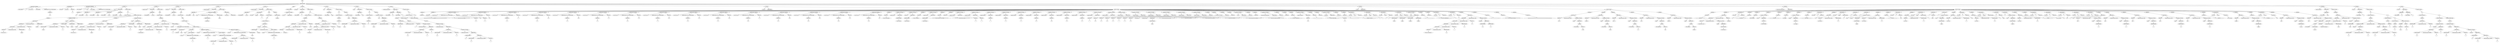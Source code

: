 digraph {
n0[label="RAIZ"];
n1[label="INSTRUCCIONES"];
n0->n1;
n2[label="DECLARACION ARREGLO"];
n1->n2;
n3[label="TIPO.ENTERO"];
n2->n3;
n4[label="1"];
n2->n4;
n5[label="vectorNumeros"];
n2->n5;
n6[label="TIPO.ENTERO"];
n2->n6;
n7[label="EXPRESIONES DE LAS DIMENSIONES"];
n2->n7;
n8[label="PRIMITIVO"];
n7->n8;
n9[label="15"];
n8->n9;
n10[label="DECLARACION"];
n1->n10;
n11[label="TIPO.VAR"];
n10->n11;
n12[label="indiceFrase"];
n10->n12;
n13[label="PRIMITIVO"];
n10->n13;
n14[label="0"];
n13->n14;
n15[label="DECLARACION ARREGLO"];
n1->n15;
n16[label="TIPO.CADENA"];
n15->n16;
n17[label="1"];
n15->n17;
n18[label="frase"];
n15->n18;
n19[label="TIPO.CADENA"];
n15->n19;
n20[label="EXPRESIONES DE LAS DIMENSIONES"];
n15->n20;
n21[label="PRIMITIVO"];
n20->n21;
n22[label="25"];
n21->n22;
n23[label="FUNCION"];
n1->n23;
n24[label="hanoi"];
n23->n24;
n25[label="PARAMETROS"];
n23->n25;
n26[label="PARAMETRO"];
n25->n26;
n27[label="TIPO.ENTERO"];
n26->n27;
n28[label="discos"];
n26->n28;
n29[label="PARAMETRO"];
n25->n29;
n30[label="TIPO.ENTERO"];
n29->n30;
n31[label="origen"];
n29->n31;
n32[label="PARAMETRO"];
n25->n32;
n33[label="TIPO.ENTERO"];
n32->n33;
n34[label="auxiliar"];
n32->n34;
n35[label="PARAMETRO"];
n25->n35;
n36[label="TIPO.ENTERO"];
n35->n36;
n37[label="destino"];
n35->n37;
n38[label="INSTRUCCIONES"];
n23->n38;
n39[label="IF"];
n38->n39;
n40[label="INSTRUCCIONES IF"];
n39->n40;
n41[label="IMPRIMIR"];
n40->n41;
n42[label="ARITMETICA"];
n41->n42;
n43[label="ARITMETICA"];
n42->n43;
n44[label="ARITMETICA"];
n43->n44;
n45[label="PRIMITIVO"];
n44->n45;
n46[label="Mover disco de "];
n45->n46;
n47[label="OperadorAritmetico.MAS"];
n44->n47;
n48[label="IDENTIFICADOR"];
n44->n48;
n49[label="origen"];
n48->n49;
n50[label="OperadorAritmetico.MAS"];
n43->n50;
n51[label="PRIMITIVO"];
n43->n51;
n52[label=" a "];
n51->n52;
n53[label="OperadorAritmetico.MAS"];
n42->n53;
n54[label="IDENTIFICADOR"];
n42->n54;
n55[label="destino"];
n54->n55;
n56[label="INSTRUCCIONES ELSE"];
n39->n56;
n57[label="LLAMADA A FUNCION"];
n56->n57;
n58[label="hanoi"];
n57->n58;
n59[label="PARAMETROS"];
n57->n59;
n60[label="ARITMETICA"];
n59->n60;
n61[label="IDENTIFICADOR"];
n60->n61;
n62[label="discos"];
n61->n62;
n63[label="OperadorAritmetico.MENOS"];
n60->n63;
n64[label="PRIMITIVO"];
n60->n64;
n65[label="1"];
n64->n65;
n66[label="IDENTIFICADOR"];
n59->n66;
n67[label="origen"];
n66->n67;
n68[label="IDENTIFICADOR"];
n59->n68;
n69[label="destino"];
n68->n69;
n70[label="IDENTIFICADOR"];
n59->n70;
n71[label="auxiliar"];
n70->n71;
n72[label="IMPRIMIR"];
n56->n72;
n73[label="ARITMETICA"];
n72->n73;
n74[label="ARITMETICA"];
n73->n74;
n75[label="ARITMETICA"];
n74->n75;
n76[label="PRIMITIVO"];
n75->n76;
n77[label="Mover disco de "];
n76->n77;
n78[label="OperadorAritmetico.MAS"];
n75->n78;
n79[label="IDENTIFICADOR"];
n75->n79;
n80[label="origen"];
n79->n80;
n81[label="OperadorAritmetico.MAS"];
n74->n81;
n82[label="PRIMITIVO"];
n74->n82;
n83[label=" a "];
n82->n83;
n84[label="OperadorAritmetico.MAS"];
n73->n84;
n85[label="IDENTIFICADOR"];
n73->n85;
n86[label="destino"];
n85->n86;
n87[label="LLAMADA A FUNCION"];
n56->n87;
n88[label="hanoi"];
n87->n88;
n89[label="PARAMETROS"];
n87->n89;
n90[label="ARITMETICA"];
n89->n90;
n91[label="IDENTIFICADOR"];
n90->n91;
n92[label="discos"];
n91->n92;
n93[label="OperadorAritmetico.MENOS"];
n90->n93;
n94[label="PRIMITIVO"];
n90->n94;
n95[label="1"];
n94->n95;
n96[label="IDENTIFICADOR"];
n89->n96;
n97[label="auxiliar"];
n96->n97;
n98[label="IDENTIFICADOR"];
n89->n98;
n99[label="origen"];
n98->n99;
n100[label="IDENTIFICADOR"];
n89->n100;
n101[label="destino"];
n100->n101;
n102[label="FUNCION"];
n1->n102;
n103[label="imprimirvector"];
n102->n103;
n104[label="PARAMETROS"];
n102->n104;
n105[label="PARAMETRO"];
n104->n105;
n106[label="TIPO.ARREGLO"];
n105->n106;
n107[label="miVector"];
n105->n107;
n108[label="INSTRUCCIONES"];
n102->n108;
n109[label="FOR"];
n108->n109;
n110[label="INSTRUCCIONES"];
n109->n110;
n111[label="IMPRIMIR"];
n110->n111;
n112[label="ARITMETICA"];
n111->n112;
n113[label="ARITMETICA"];
n112->n113;
n114[label="ARITMETICA"];
n113->n114;
n115[label="PRIMITIVO"];
n114->n115;
n116[label="vectorNumeros["];
n115->n116;
n117[label="OperadorAritmetico.MAS"];
n114->n117;
n118[label="IDENTIFICADOR"];
n114->n118;
n119[label="i"];
n118->n119;
n120[label="OperadorAritmetico.MAS"];
n113->n120;
n121[label="PRIMITIVO"];
n113->n121;
n122[label="] = "];
n121->n122;
n123[label="OperadorAritmetico.MAS"];
n112->n123;
n124[label="ACCESO ARREGLO"];
n112->n124;
n125[label="miVector"];
n124->n125;
n126[label="EXPRESIONES DE LAS DIMENSIONES"];
n124->n126;
n127[label="IDENTIFICADOR"];
n126->n127;
n128[label="i"];
n127->n128;
n129[label="FUNCION"];
n1->n129;
n130[label="bubblesort"];
n129->n130;
n131[label="PARAMETROS"];
n129->n131;
n132[label="PARAMETRO"];
n131->n132;
n133[label="TIPO.ARREGLO"];
n132->n133;
n134[label="miVector"];
n132->n134;
n135[label="INSTRUCCIONES"];
n129->n135;
n136[label="FOR"];
n135->n136;
n137[label="INSTRUCCIONES"];
n136->n137;
n138[label="FOR"];
n137->n138;
n139[label="INSTRUCCIONES"];
n138->n139;
n140[label="IF"];
n139->n140;
n141[label="INSTRUCCIONES IF"];
n140->n141;
n142[label="DECLARACION"];
n141->n142;
n143[label="TIPO.VAR"];
n142->n143;
n144[label="temp"];
n142->n144;
n145[label="ASIGNACION"];
n141->n145;
n146[label="temp"];
n145->n146;
n147[label="ACCESO ARREGLO"];
n145->n147;
n148[label="miVector"];
n147->n148;
n149[label="EXPRESIONES DE LAS DIMENSIONES"];
n147->n149;
n150[label="IDENTIFICADOR"];
n149->n150;
n151[label="j"];
n150->n151;
n152[label="MODIFICACION ARREGLO"];
n141->n152;
n153[label="miVector"];
n152->n153;
n154[label="EXPRESIONES DE LAS DIMENSIONES"];
n152->n154;
n155[label="IDENTIFICADOR"];
n154->n155;
n156[label="j"];
n155->n156;
n157[label="ACCESO ARREGLO"];
n152->n157;
n158[label="miVector"];
n157->n158;
n159[label="EXPRESIONES DE LAS DIMENSIONES"];
n157->n159;
n160[label="ARITMETICA"];
n159->n160;
n161[label="IDENTIFICADOR"];
n160->n161;
n162[label="j"];
n161->n162;
n163[label="OperadorAritmetico.MAS"];
n160->n163;
n164[label="PRIMITIVO"];
n160->n164;
n165[label="1"];
n164->n165;
n166[label="MODIFICACION ARREGLO"];
n141->n166;
n167[label="miVector"];
n166->n167;
n168[label="EXPRESIONES DE LAS DIMENSIONES"];
n166->n168;
n169[label="ARITMETICA"];
n168->n169;
n170[label="IDENTIFICADOR"];
n169->n170;
n171[label="j"];
n170->n171;
n172[label="OperadorAritmetico.MAS"];
n169->n172;
n173[label="PRIMITIVO"];
n169->n173;
n174[label="1"];
n173->n174;
n175[label="IDENTIFICADOR"];
n166->n175;
n176[label="temp"];
n175->n176;
n177[label="FUNCION"];
n1->n177;
n178[label="agregarvalorlista"];
n177->n178;
n179[label="PARAMETROS"];
n177->n179;
n180[label="PARAMETRO"];
n179->n180;
n181[label="TIPO.CADENA"];
n180->n181;
n182[label="letra"];
n180->n182;
n183[label="INSTRUCCIONES"];
n177->n183;
n184[label="MODIFICACION ARREGLO"];
n183->n184;
n185[label="frase"];
n184->n185;
n186[label="EXPRESIONES DE LAS DIMENSIONES"];
n184->n186;
n187[label="IDENTIFICADOR"];
n186->n187;
n188[label="indiceFrase"];
n187->n188;
n189[label="IDENTIFICADOR"];
n184->n189;
n190[label="letra"];
n189->n190;
n191[label="ASIGNACION"];
n183->n191;
n192[label="indiceFrase"];
n191->n192;
n193[label="INCREMENTO"];
n191->n193;
n194[label="FUNCION"];
n1->n194;
n195[label="mensajevolteado"];
n194->n195;
n196[label="PARAMETROS"];
n194->n196;
n197[label="PARAMETRO"];
n196->n197;
n198[label="TIPO.ARREGLO"];
n197->n198;
n199[label="miLista"];
n197->n199;
n200[label="INSTRUCCIONES"];
n194->n200;
n201[label="DECLARACION"];
n200->n201;
n202[label="TIPO.VAR"];
n201->n202;
n203[label="mensaje"];
n201->n203;
n204[label="PRIMITIVO"];
n201->n204;
n205[label=""];
n204->n205;
n206[label="FOR"];
n200->n206;
n207[label="INSTRUCCIONES"];
n206->n207;
n208[label="IF"];
n207->n208;
n209[label="INSTRUCCIONES IF"];
n208->n209;
n210[label="ASIGNACION"];
n209->n210;
n211[label="mensaje"];
n210->n211;
n212[label="ARITMETICA"];
n210->n212;
n213[label="IDENTIFICADOR"];
n212->n213;
n214[label="mensaje"];
n213->n214;
n215[label="OperadorAritmetico.MAS"];
n212->n215;
n216[label="ACCESO ARREGLO"];
n212->n216;
n217[label="miLista"];
n216->n217;
n218[label="EXPRESIONES DE LAS DIMENSIONES"];
n216->n218;
n219[label="IDENTIFICADOR"];
n218->n219;
n220[label="i"];
n219->n220;
n221[label="RETURN"];
n200->n221;
n222[label="IDENTIFICADOR"];
n221->n222;
n223[label="mensaje"];
n222->n223;
n224[label="MAIN"];
n1->n224;
n225[label="INSTRUCCIONES"];
n224->n225;
n226[label="LLAMADA A FUNCION"];
n225->n226;
n227[label="archivo3"];
n226->n227;
n228[label="PARAMETROS"];
n226->n228;
n229[label="FUNCION"];
n1->n229;
n230[label="paroimpar"];
n229->n230;
n231[label="PARAMETROS"];
n229->n231;
n232[label="PARAMETRO"];
n231->n232;
n233[label="TIPO.ENTERO"];
n232->n233;
n234[label="a"];
n232->n234;
n235[label="INSTRUCCIONES"];
n229->n235;
n236[label="IF"];
n235->n236;
n237[label="INSTRUCCIONES IF"];
n236->n237;
n238[label="IMPRIMIR"];
n237->n238;
n239[label="ARITMETICA"];
n238->n239;
n240[label="ARITMETICA"];
n239->n240;
n241[label="ARITMETICA"];
n240->n241;
n242[label="PRIMITIVO"];
n241->n242;
n243[label="El numero '"];
n242->n243;
n244[label="OperadorAritmetico.MAS"];
n241->n244;
n245[label="IDENTIFICADOR"];
n241->n245;
n246[label="a"];
n245->n246;
n247[label="OperadorAritmetico.MAS"];
n240->n247;
n248[label="PRIMITIVO"];
n240->n248;
n249[label="'"];
n248->n249;
n250[label="OperadorAritmetico.MAS"];
n239->n250;
n251[label="PRIMITIVO"];
n239->n251;
n252[label=" es Par"];
n251->n252;
n253[label="INSTRUCCIONES ELSE"];
n236->n253;
n254[label="IMPRIMIR"];
n253->n254;
n255[label="ARITMETICA"];
n254->n255;
n256[label="ARITMETICA"];
n255->n256;
n257[label="ARITMETICA"];
n256->n257;
n258[label="PRIMITIVO"];
n257->n258;
n259[label="El numero '"];
n258->n259;
n260[label="OperadorAritmetico.MAS"];
n257->n260;
n261[label="IDENTIFICADOR"];
n257->n261;
n262[label="a"];
n261->n262;
n263[label="OperadorAritmetico.MAS"];
n256->n263;
n264[label="PRIMITIVO"];
n256->n264;
n265[label="'"];
n264->n265;
n266[label="OperadorAritmetico.MAS"];
n255->n266;
n267[label="PRIMITIVO"];
n255->n267;
n268[label=" es Impar"];
n267->n268;
n269[label="FUNCION"];
n1->n269;
n270[label="par"];
n269->n270;
n271[label="PARAMETROS"];
n269->n271;
n272[label="PARAMETRO"];
n271->n272;
n273[label="TIPO.ENTERO"];
n272->n273;
n274[label="nump"];
n272->n274;
n275[label="INSTRUCCIONES"];
n269->n275;
n276[label="IF"];
n275->n276;
n277[label="INSTRUCCIONES IF"];
n276->n277;
n278[label="RETURN"];
n277->n278;
n279[label="PRIMITIVO"];
n278->n279;
n280[label="1"];
n279->n280;
n281[label="RETURN"];
n275->n281;
n282[label="LLAMADA A FUNCION"];
n281->n282;
n283[label="impar"];
n282->n283;
n284[label="PARAMETROS"];
n282->n284;
n285[label="ARITMETICA"];
n284->n285;
n286[label="IDENTIFICADOR"];
n285->n286;
n287[label="nump"];
n286->n287;
n288[label="OperadorAritmetico.MENOS"];
n285->n288;
n289[label="PRIMITIVO"];
n285->n289;
n290[label="1"];
n289->n290;
n291[label="FUNCION"];
n1->n291;
n292[label="impar"];
n291->n292;
n293[label="PARAMETROS"];
n291->n293;
n294[label="PARAMETRO"];
n293->n294;
n295[label="TIPO.ENTERO"];
n294->n295;
n296[label="numi"];
n294->n296;
n297[label="INSTRUCCIONES"];
n291->n297;
n298[label="IF"];
n297->n298;
n299[label="INSTRUCCIONES IF"];
n298->n299;
n300[label="RETURN"];
n299->n300;
n301[label="PRIMITIVO"];
n300->n301;
n302[label="0"];
n301->n302;
n303[label="RETURN"];
n297->n303;
n304[label="LLAMADA A FUNCION"];
n303->n304;
n305[label="par"];
n304->n305;
n306[label="PARAMETROS"];
n304->n306;
n307[label="ARITMETICA"];
n306->n307;
n308[label="IDENTIFICADOR"];
n307->n308;
n309[label="numi"];
n308->n309;
n310[label="OperadorAritmetico.MENOS"];
n307->n310;
n311[label="PRIMITIVO"];
n307->n311;
n312[label="1"];
n311->n312;
n313[label="FUNCION"];
n1->n313;
n314[label="ackermanpuntosmenos"];
n313->n314;
n315[label="PARAMETROS"];
n313->n315;
n316[label="PARAMETRO"];
n315->n316;
n317[label="TIPO.ENTERO"];
n316->n317;
n318[label="m"];
n316->n318;
n319[label="PARAMETRO"];
n315->n319;
n320[label="TIPO.ENTERO"];
n319->n320;
n321[label="n"];
n319->n321;
n322[label="INSTRUCCIONES"];
n313->n322;
n323[label="IF"];
n322->n323;
n324[label="INSTRUCCIONES IF"];
n323->n324;
n325[label="RETURN"];
n324->n325;
n326[label="ARITMETICA"];
n325->n326;
n327[label="IDENTIFICADOR"];
n326->n327;
n328[label="n"];
n327->n328;
n329[label="OperadorAritmetico.MAS"];
n326->n329;
n330[label="PRIMITIVO"];
n326->n330;
n331[label="1"];
n330->n331;
n332[label="IF"];
n323->n332;
n333[label="INSTRUCCIONES IF"];
n332->n333;
n334[label="RETURN"];
n333->n334;
n335[label="LLAMADA A FUNCION"];
n334->n335;
n336[label="ackermanpuntosmenos"];
n335->n336;
n337[label="PARAMETROS"];
n335->n337;
n338[label="ARITMETICA"];
n337->n338;
n339[label="IDENTIFICADOR"];
n338->n339;
n340[label="m"];
n339->n340;
n341[label="OperadorAritmetico.MENOS"];
n338->n341;
n342[label="PRIMITIVO"];
n338->n342;
n343[label="1"];
n342->n343;
n344[label="PRIMITIVO"];
n337->n344;
n345[label="1"];
n344->n345;
n346[label="INSTRUCCIONES ELSE"];
n332->n346;
n347[label="RETURN"];
n346->n347;
n348[label="LLAMADA A FUNCION"];
n347->n348;
n349[label="ackermanpuntosmenos"];
n348->n349;
n350[label="PARAMETROS"];
n348->n350;
n351[label="ARITMETICA"];
n350->n351;
n352[label="IDENTIFICADOR"];
n351->n352;
n353[label="m"];
n352->n353;
n354[label="OperadorAritmetico.MENOS"];
n351->n354;
n355[label="PRIMITIVO"];
n351->n355;
n356[label="1"];
n355->n356;
n357[label="LLAMADA A FUNCION"];
n350->n357;
n358[label="ackermanpuntosmenos"];
n357->n358;
n359[label="PARAMETROS"];
n357->n359;
n360[label="IDENTIFICADOR"];
n359->n360;
n361[label="m"];
n360->n361;
n362[label="ARITMETICA"];
n359->n362;
n363[label="IDENTIFICADOR"];
n362->n363;
n364[label="n"];
n363->n364;
n365[label="OperadorAritmetico.MENOS"];
n362->n365;
n366[label="PRIMITIVO"];
n362->n366;
n367[label="1"];
n366->n367;
n368[label="FUNCION"];
n1->n368;
n369[label="archivo3"];
n368->n369;
n370[label="PARAMETROS"];
n368->n370;
n371[label="INSTRUCCIONES"];
n368->n371;
n372[label="IMPRIMIR"];
n371->n372;
n373[label="PRIMITIVO"];
n372->n373;
n374[label="====================ARCHIVO 3===================="];
n373->n374;
n375[label="IMPRIMIR"];
n371->n375;
n376[label="PRIMITIVO"];
n375->n376;
n377[label="**************SECCION DE VECTORES****************"];
n376->n377;
n378[label="MODIFICACION ARREGLO"];
n371->n378;
n379[label="vectorNumeros"];
n378->n379;
n380[label="EXPRESIONES DE LAS DIMENSIONES"];
n378->n380;
n381[label="PRIMITIVO"];
n380->n381;
n382[label="0"];
n381->n382;
n383[label="PRIMITIVO"];
n378->n383;
n384[label="200"];
n383->n384;
n385[label="MODIFICACION ARREGLO"];
n371->n385;
n386[label="vectorNumeros"];
n385->n386;
n387[label="EXPRESIONES DE LAS DIMENSIONES"];
n385->n387;
n388[label="PRIMITIVO"];
n387->n388;
n389[label="1"];
n388->n389;
n390[label="PRIMITIVO"];
n385->n390;
n391[label="26"];
n390->n391;
n392[label="MODIFICACION ARREGLO"];
n371->n392;
n393[label="vectorNumeros"];
n392->n393;
n394[label="EXPRESIONES DE LAS DIMENSIONES"];
n392->n394;
n395[label="PRIMITIVO"];
n394->n395;
n396[label="2"];
n395->n396;
n397[label="PRIMITIVO"];
n392->n397;
n398[label="1"];
n397->n398;
n399[label="MODIFICACION ARREGLO"];
n371->n399;
n400[label="vectorNumeros"];
n399->n400;
n401[label="EXPRESIONES DE LAS DIMENSIONES"];
n399->n401;
n402[label="PRIMITIVO"];
n401->n402;
n403[label="3"];
n402->n403;
n404[label="PRIMITIVO"];
n399->n404;
n405[label="15"];
n404->n405;
n406[label="MODIFICACION ARREGLO"];
n371->n406;
n407[label="vectorNumeros"];
n406->n407;
n408[label="EXPRESIONES DE LAS DIMENSIONES"];
n406->n408;
n409[label="PRIMITIVO"];
n408->n409;
n410[label="4"];
n409->n410;
n411[label="PRIMITIVO"];
n406->n411;
n412[label="167"];
n411->n412;
n413[label="MODIFICACION ARREGLO"];
n371->n413;
n414[label="vectorNumeros"];
n413->n414;
n415[label="EXPRESIONES DE LAS DIMENSIONES"];
n413->n415;
n416[label="PRIMITIVO"];
n415->n416;
n417[label="5"];
n416->n417;
n418[label="PRIMITIVO"];
n413->n418;
n419[label="0"];
n418->n419;
n420[label="MODIFICACION ARREGLO"];
n371->n420;
n421[label="vectorNumeros"];
n420->n421;
n422[label="EXPRESIONES DE LAS DIMENSIONES"];
n420->n422;
n423[label="PRIMITIVO"];
n422->n423;
n424[label="6"];
n423->n424;
n425[label="PRIMITIVO"];
n420->n425;
n426[label="76"];
n425->n426;
n427[label="MODIFICACION ARREGLO"];
n371->n427;
n428[label="vectorNumeros"];
n427->n428;
n429[label="EXPRESIONES DE LAS DIMENSIONES"];
n427->n429;
n430[label="PRIMITIVO"];
n429->n430;
n431[label="7"];
n430->n431;
n432[label="PRIMITIVO"];
n427->n432;
n433[label="94"];
n432->n433;
n434[label="MODIFICACION ARREGLO"];
n371->n434;
n435[label="vectorNumeros"];
n434->n435;
n436[label="EXPRESIONES DE LAS DIMENSIONES"];
n434->n436;
n437[label="PRIMITIVO"];
n436->n437;
n438[label="8"];
n437->n438;
n439[label="PRIMITIVO"];
n434->n439;
n440[label="25"];
n439->n440;
n441[label="MODIFICACION ARREGLO"];
n371->n441;
n442[label="vectorNumeros"];
n441->n442;
n443[label="EXPRESIONES DE LAS DIMENSIONES"];
n441->n443;
n444[label="PRIMITIVO"];
n443->n444;
n445[label="9"];
n444->n445;
n446[label="PRIMITIVO"];
n441->n446;
n447[label="44"];
n446->n447;
n448[label="MODIFICACION ARREGLO"];
n371->n448;
n449[label="vectorNumeros"];
n448->n449;
n450[label="EXPRESIONES DE LAS DIMENSIONES"];
n448->n450;
n451[label="PRIMITIVO"];
n450->n451;
n452[label="10"];
n451->n452;
n453[label="PRIMITIVO"];
n448->n453;
n454[label="5"];
n453->n454;
n455[label="MODIFICACION ARREGLO"];
n371->n455;
n456[label="vectorNumeros"];
n455->n456;
n457[label="EXPRESIONES DE LAS DIMENSIONES"];
n455->n457;
n458[label="PRIMITIVO"];
n457->n458;
n459[label="11"];
n458->n459;
n460[label="PRIMITIVO"];
n455->n460;
n461[label="59"];
n460->n461;
n462[label="MODIFICACION ARREGLO"];
n371->n462;
n463[label="vectorNumeros"];
n462->n463;
n464[label="EXPRESIONES DE LAS DIMENSIONES"];
n462->n464;
n465[label="PRIMITIVO"];
n464->n465;
n466[label="12"];
n465->n466;
n467[label="PRIMITIVO"];
n462->n467;
n468[label="95"];
n467->n468;
n469[label="MODIFICACION ARREGLO"];
n371->n469;
n470[label="vectorNumeros"];
n469->n470;
n471[label="EXPRESIONES DE LAS DIMENSIONES"];
n469->n471;
n472[label="PRIMITIVO"];
n471->n472;
n473[label="13"];
n472->n473;
n474[label="PRIMITIVO"];
n469->n474;
n475[label="10"];
n474->n475;
n476[label="MODIFICACION ARREGLO"];
n371->n476;
n477[label="vectorNumeros"];
n476->n477;
n478[label="EXPRESIONES DE LAS DIMENSIONES"];
n476->n478;
n479[label="PRIMITIVO"];
n478->n479;
n480[label="14"];
n479->n480;
n481[label="PRIMITIVO"];
n476->n481;
n482[label="23"];
n481->n482;
n483[label="IMPRIMIR"];
n371->n483;
n484[label="PRIMITIVO"];
n483->n484;
n485[label="---Vector Desordenado---"];
n484->n485;
n486[label="LLAMADA A FUNCION"];
n371->n486;
n487[label="imprimirvector"];
n486->n487;
n488[label="PARAMETROS"];
n486->n488;
n489[label="IDENTIFICADOR"];
n488->n489;
n490[label="vectorNumeros"];
n489->n490;
n491[label="LLAMADA A FUNCION"];
n371->n491;
n492[label="bubblesort"];
n491->n492;
n493[label="PARAMETROS"];
n491->n493;
n494[label="IDENTIFICADOR"];
n493->n494;
n495[label="vectorNumeros"];
n494->n495;
n496[label="IMPRIMIR"];
n371->n496;
n497[label="PRIMITIVO"];
n496->n497;
n498[label="-----Vector Ordenado----"];
n497->n498;
n499[label="LLAMADA A FUNCION"];
n371->n499;
n500[label="imprimirvector"];
n499->n500;
n501[label="PARAMETROS"];
n499->n501;
n502[label="IDENTIFICADOR"];
n501->n502;
n503[label="vectorNumeros"];
n502->n503;
n504[label="IMPRIMIR"];
n371->n504;
n505[label="PRIMITIVO"];
n504->n505;
n506[label="************FIN DE SECCION VECTORES***************"];
n505->n506;
n507[label="IMPRIMIR"];
n371->n507;
n508[label="PRIMITIVO"];
n507->n508;
n509[label="****************SECCION DE LISTAS****************"];
n508->n509;
n510[label="LLAMADA A FUNCION"];
n371->n510;
n511[label="agregarvalorlista"];
n510->n511;
n512[label="PARAMETROS"];
n510->n512;
n513[label="PRIMITIVO"];
n512->n513;
n514[label=")"];
n513->n514;
n515[label="LLAMADA A FUNCION"];
n371->n515;
n516[label="agregarvalorlista"];
n515->n516;
n517[label="PARAMETROS"];
n515->n517;
n518[label="PRIMITIVO"];
n517->n518;
n519[label=":"];
n518->n519;
n520[label="LLAMADA A FUNCION"];
n371->n520;
n521[label="agregarvalorlista"];
n520->n521;
n522[label="PARAMETROS"];
n520->n522;
n523[label="PRIMITIVO"];
n522->n523;
n524[label=" "];
n523->n524;
n525[label="LLAMADA A FUNCION"];
n371->n525;
n526[label="agregarvalorlista"];
n525->n526;
n527[label="PARAMETROS"];
n525->n527;
n528[label="PRIMITIVO"];
n527->n528;
n529[label="1"];
n528->n529;
n530[label="LLAMADA A FUNCION"];
n371->n530;
n531[label="agregarvalorlista"];
n530->n531;
n532[label="PARAMETROS"];
n530->n532;
n533[label="PRIMITIVO"];
n532->n533;
n534[label="I"];
n533->n534;
n535[label="LLAMADA A FUNCION"];
n371->n535;
n536[label="agregarvalorlista"];
n535->n536;
n537[label="PARAMETROS"];
n535->n537;
n538[label="PRIMITIVO"];
n537->n538;
n539[label="P"];
n538->n539;
n540[label="LLAMADA A FUNCION"];
n371->n540;
n541[label="agregarvalorlista"];
n540->n541;
n542[label="PARAMETROS"];
n540->n542;
n543[label="PRIMITIVO"];
n542->n543;
n544[label="M"];
n543->n544;
n545[label="LLAMADA A FUNCION"];
n371->n545;
n546[label="agregarvalorlista"];
n545->n546;
n547[label="PARAMETROS"];
n545->n547;
n548[label="PRIMITIVO"];
n547->n548;
n549[label="O"];
n548->n549;
n550[label="LLAMADA A FUNCION"];
n371->n550;
n551[label="agregarvalorlista"];
n550->n551;
n552[label="PARAMETROS"];
n550->n552;
n553[label="PRIMITIVO"];
n552->n553;
n554[label="C"];
n553->n554;
n555[label="LLAMADA A FUNCION"];
n371->n555;
n556[label="agregarvalorlista"];
n555->n556;
n557[label="PARAMETROS"];
n555->n557;
n558[label="PRIMITIVO"];
n557->n558;
n559[label=" "];
n558->n559;
n560[label="LLAMADA A FUNCION"];
n371->n560;
n561[label="agregarvalorlista"];
n560->n561;
n562[label="PARAMETROS"];
n560->n562;
n563[label="PRIMITIVO"];
n562->n563;
n564[label="E"];
n563->n564;
n565[label="LLAMADA A FUNCION"];
n371->n565;
n566[label="agregarvalorlista"];
n565->n566;
n567[label="PARAMETROS"];
n565->n567;
n568[label="PRIMITIVO"];
n567->n568;
n569[label="L"];
n568->n569;
n570[label="LLAMADA A FUNCION"];
n371->n570;
n571[label="agregarvalorlista"];
n570->n571;
n572[label="PARAMETROS"];
n570->n572;
n573[label="PRIMITIVO"];
n572->n573;
n574[label="A"];
n573->n574;
n575[label="LLAMADA A FUNCION"];
n371->n575;
n576[label="agregarvalorlista"];
n575->n576;
n577[label="PARAMETROS"];
n575->n577;
n578[label="PRIMITIVO"];
n577->n578;
n579[label="S"];
n578->n579;
n580[label="LLAMADA A FUNCION"];
n371->n580;
n581[label="agregarvalorlista"];
n580->n581;
n582[label="PARAMETROS"];
n580->n582;
n583[label="PRIMITIVO"];
n582->n583;
n584[label=" "];
n583->n584;
n585[label="LLAMADA A FUNCION"];
n371->n585;
n586[label="agregarvalorlista"];
n585->n586;
n587[label="PARAMETROS"];
n585->n587;
n588[label="PRIMITIVO"];
n587->n588;
n589[label="I"];
n588->n589;
n590[label="LLAMADA A FUNCION"];
n371->n590;
n591[label="agregarvalorlista"];
n590->n591;
n592[label="PARAMETROS"];
n590->n592;
n593[label="PRIMITIVO"];
n592->n593;
n594[label="S"];
n593->n594;
n595[label="IMPRIMIR"];
n371->n595;
n596[label="PRIMITIVO"];
n595->n596;
n597[label="El mensaje es:"];
n596->n597;
n598[label="IMPRIMIR"];
n371->n598;
n599[label="LLAMADA A FUNCION"];
n598->n599;
n600[label="mensajevolteado"];
n599->n600;
n601[label="PARAMETROS"];
n599->n601;
n602[label="IDENTIFICADOR"];
n601->n602;
n603[label="frase"];
n602->n603;
n604[label="IMPRIMIR"];
n371->n604;
n605[label="PRIMITIVO"];
n604->n605;
n606[label="************FIN DE SECCION DE LISTAS**************"];
n605->n606;
n607[label="IMPRIMIR"];
n371->n607;
n608[label="PRIMITIVO"];
n607->n608;
n609[label="**************SECCION DE CASTEOS***************"];
n608->n609;
n610[label="LLAMADA A FUNCION"];
n371->n610;
n611[label="casteos"];
n610->n611;
n612[label="PARAMETROS"];
n610->n612;
n613[label="IMPRIMIR"];
n371->n613;
n614[label="PRIMITIVO"];
n613->n614;
n615[label="************FIN DE SECCION DE CASTEOS*************"];
n614->n615;
n616[label="IMPRIMIR"];
n371->n616;
n617[label="PRIMITIVO"];
n616->n617;
n618[label="**************SECCION DE NATIVAS***************"];
n617->n618;
n619[label="LLAMADA A FUNCION"];
n371->n619;
n620[label="funcionesespecialesnativas"];
n619->n620;
n621[label="PARAMETROS"];
n619->n621;
n622[label="IMPRIMIR"];
n371->n622;
n623[label="PRIMITIVO"];
n622->n623;
n624[label="************FIN DE SECCION DE NATIVAS*************"];
n623->n624;
n625[label="IMPRIMIR"];
n371->n625;
n626[label="PRIMITIVO"];
n625->n626;
n627[label="***********SECCION DE RECURSIVIDAD***************"];
n626->n627;
n628[label="IMPRIMIR"];
n371->n628;
n629[label="PRIMITIVO"];
n628->n629;
n630[label="---------------FUNCION FIBONACCI-----------------"];
n629->n630;
n631[label="LLAMADA A FUNCION"];
n371->n631;
n632[label="imprimir_fibonacci"];
n631->n632;
n633[label="PARAMETROS"];
n631->n633;
n634[label="PRIMITIVO"];
n633->n634;
n635[label="20"];
n634->n635;
n636[label="IMPRIMIR"];
n371->n636;
n637[label="PRIMITIVO"];
n636->n637;
n638[label="-------------------------------------------------"];
n637->n638;
n639[label="IMPRIMIR"];
n371->n639;
n640[label="PRIMITIVO"];
n639->n640;
n641[label="---------------FUNCION PAR-IMPAR-----------------"];
n640->n641;
n642[label="LLAMADA A FUNCION"];
n371->n642;
n643[label="paroimpar"];
n642->n643;
n644[label="PARAMETROS"];
n642->n644;
n645[label="PRIMITIVO"];
n644->n645;
n646[label="71"];
n645->n646;
n647[label="IMPRIMIR"];
n371->n647;
n648[label="PRIMITIVO"];
n647->n648;
n649[label="-------------------------------------------------"];
n648->n649;
n650[label="IMPRIMIR"];
n371->n650;
n651[label="PRIMITIVO"];
n650->n651;
n652[label="----------------TORRES DE HANOI------------------"];
n651->n652;
n653[label="DECLARACION"];
n371->n653;
n654[label="TIPO.VAR"];
n653->n654;
n655[label="discos"];
n653->n655;
n656[label="PRIMITIVO"];
n653->n656;
n657[label="3"];
n656->n657;
n658[label="DECLARACION"];
n371->n658;
n659[label="TIPO.VAR"];
n658->n659;
n660[label="origen"];
n658->n660;
n661[label="PRIMITIVO"];
n658->n661;
n662[label="1"];
n661->n662;
n663[label="DECLARACION"];
n371->n663;
n664[label="TIPO.VAR"];
n663->n664;
n665[label="auxiliar"];
n663->n665;
n666[label="PRIMITIVO"];
n663->n666;
n667[label="2"];
n666->n667;
n668[label="DECLARACION"];
n371->n668;
n669[label="TIPO.VAR"];
n668->n669;
n670[label="destino"];
n668->n670;
n671[label="PRIMITIVO"];
n668->n671;
n672[label="3"];
n671->n672;
n673[label="LLAMADA A FUNCION"];
n371->n673;
n674[label="hanoi"];
n673->n674;
n675[label="PARAMETROS"];
n673->n675;
n676[label="IDENTIFICADOR"];
n675->n676;
n677[label="discos"];
n676->n677;
n678[label="IDENTIFICADOR"];
n675->n678;
n679[label="origen"];
n678->n679;
n680[label="IDENTIFICADOR"];
n675->n680;
n681[label="auxiliar"];
n680->n681;
n682[label="IDENTIFICADOR"];
n675->n682;
n683[label="destino"];
n682->n683;
n684[label="IMPRIMIR"];
n371->n684;
n685[label="PRIMITIVO"];
n684->n685;
n686[label="-------------------------------------------------"];
n685->n686;
n687[label="IMPRIMIR"];
n371->n687;
n688[label="PRIMITIVO"];
n687->n688;
n689[label="---------------FUNCION ACKERMANN-----------------"];
n688->n689;
n690[label="DECLARACION"];
n371->n690;
n691[label="TIPO.VAR"];
n690->n691;
n692[label="m"];
n690->n692;
n693[label="PRIMITIVO"];
n690->n693;
n694[label="3"];
n693->n694;
n695[label="DECLARACION"];
n371->n695;
n696[label="TIPO.VAR"];
n695->n696;
n697[label="n"];
n695->n697;
n698[label="PRIMITIVO"];
n695->n698;
n699[label="4"];
n698->n699;
n700[label="IMPRIMIR"];
n371->n700;
n701[label="ARITMETICA"];
n700->n701;
n702[label="ARITMETICA"];
n701->n702;
n703[label="ARITMETICA"];
n702->n703;
n704[label="ARITMETICA"];
n703->n704;
n705[label="ARITMETICA"];
n704->n705;
n706[label="PRIMITIVO"];
n705->n706;
n707[label="Funcion de Ackerman ("];
n706->n707;
n708[label="OperadorAritmetico.MAS"];
n705->n708;
n709[label="IDENTIFICADOR"];
n705->n709;
n710[label="m"];
n709->n710;
n711[label="OperadorAritmetico.MAS"];
n704->n711;
n712[label="PRIMITIVO"];
n704->n712;
n713[label=", "];
n712->n713;
n714[label="OperadorAritmetico.MAS"];
n703->n714;
n715[label="IDENTIFICADOR"];
n703->n715;
n716[label="n"];
n715->n716;
n717[label="OperadorAritmetico.MAS"];
n702->n717;
n718[label="PRIMITIVO"];
n702->n718;
n719[label=") = "];
n718->n719;
n720[label="OperadorAritmetico.MAS"];
n701->n720;
n721[label="LLAMADA A FUNCION"];
n701->n721;
n722[label="ackerman"];
n721->n722;
n723[label="PARAMETROS"];
n721->n723;
n724[label="IDENTIFICADOR"];
n723->n724;
n725[label="m"];
n724->n725;
n726[label="IDENTIFICADOR"];
n723->n726;
n727[label="n"];
n726->n727;
n728[label="IMPRIMIR"];
n371->n728;
n729[label="PRIMITIVO"];
n728->n729;
n730[label="-------------------------------------------------"];
n729->n730;
n731[label="IMPRIMIR"];
n371->n731;
n732[label="PRIMITIVO"];
n731->n732;
n733[label="*************FIN DE RECURSIVIDAD*****************"];
n732->n733;
n734[label="IMPRIMIR"];
n371->n734;
n735[label="PRIMITIVO"];
n734->n735;
n736[label="================================================="];
n735->n736;
n737[label="FUNCION"];
n1->n737;
n738[label="casteos"];
n737->n738;
n739[label="PARAMETROS"];
n737->n739;
n740[label="INSTRUCCIONES"];
n737->n740;
n741[label="IMPRIMIR"];
n740->n741;
n742[label="ARITMETICA"];
n741->n742;
n743[label="PRIMITIVO"];
n742->n743;
n744[label="int a "];
n743->n744;
n745[label="OperadorAritmetico.MAS"];
n742->n745;
n746[label="LLAMADA A FUNCION"];
n742->n746;
n747[label="typeof"];
n746->n747;
n748[label="PARAMETROS"];
n746->n748;
n749[label="CASTEO"];
n748->n749;
n750[label="TIPO.DECIMAL"];
n749->n750;
n751[label="PRIMITIVO"];
n749->n751;
n752[label="1789"];
n751->n752;
n753[label="IMPRIMIR"];
n740->n753;
n754[label="ARITMETICA"];
n753->n754;
n755[label="PRIMITIVO"];
n754->n755;
n756[label="double a "];
n755->n756;
n757[label="OperadorAritmetico.MAS"];
n754->n757;
n758[label="LLAMADA A FUNCION"];
n754->n758;
n759[label="typeof"];
n758->n759;
n760[label="PARAMETROS"];
n758->n760;
n761[label="CASTEO"];
n760->n761;
n762[label="TIPO.ENTERO"];
n761->n762;
n763[label="PRIMITIVO"];
n761->n763;
n764[label="258.2"];
n763->n764;
n765[label="IMPRIMIR"];
n740->n765;
n766[label="ARITMETICA"];
n765->n766;
n767[label="PRIMITIVO"];
n766->n767;
n768[label="char  a "];
n767->n768;
n769[label="OperadorAritmetico.MAS"];
n766->n769;
n770[label="LLAMADA A FUNCION"];
n766->n770;
n771[label="typeof"];
n770->n771;
n772[label="PARAMETROS"];
n770->n772;
n773[label="CASTEO"];
n772->n773;
n774[label="TIPO.DECIMAL"];
n773->n774;
n775[label="PRIMITIVO"];
n773->n775;
n776[label="F"];
n775->n776;
n777[label="IMPRIMIR"];
n740->n777;
n778[label="ARITMETICA"];
n777->n778;
n779[label="PRIMITIVO"];
n778->n779;
n780[label="int a "];
n779->n780;
n781[label="OperadorAritmetico.MAS"];
n778->n781;
n782[label="LLAMADA A FUNCION"];
n778->n782;
n783[label="typeof"];
n782->n783;
n784[label="PARAMETROS"];
n782->n784;
n785[label="CASTEO"];
n784->n785;
n786[label="TIPO.CARACTER"];
n785->n786;
n787[label="PRIMITIVO"];
n785->n787;
n788[label="98"];
n787->n788;
n789[label="IMPRIMIR"];
n740->n789;
n790[label="ARITMETICA"];
n789->n790;
n791[label="PRIMITIVO"];
n790->n791;
n792[label="double a "];
n791->n792;
n793[label="OperadorAritmetico.MAS"];
n790->n793;
n794[label="LLAMADA A FUNCION"];
n790->n794;
n795[label="typeof"];
n794->n795;
n796[label="PARAMETROS"];
n794->n796;
n797[label="CASTEO"];
n796->n797;
n798[label="TIPO.CADENA"];
n797->n798;
n799[label="PRIMITIVO"];
n797->n799;
n800[label="2589.97"];
n799->n800;
n801[label="FUNCION"];
n1->n801;
n802[label="funcionesespecialesnativas"];
n801->n802;
n803[label="PARAMETROS"];
n801->n803;
n804[label="INSTRUCCIONES"];
n801->n804;
n805[label="IMPRIMIR"];
n804->n805;
n806[label="PRIMITIVO"];
n805->n806;
n807[label="------------------LENGTH-------------------"];
n806->n807;
n808[label="IMPRIMIR"];
n804->n808;
n809[label="ARITMETICA"];
n808->n809;
n810[label="ARITMETICA"];
n809->n810;
n811[label="PRIMITIVO"];
n810->n811;
n812[label="vectorNumero es de "];
n811->n812;
n813[label="OperadorAritmetico.MAS"];
n810->n813;
n814[label="LLAMADA A FUNCION"];
n810->n814;
n815[label="length"];
n814->n815;
n816[label="PARAMETROS"];
n814->n816;
n817[label="IDENTIFICADOR"];
n816->n817;
n818[label="vectorNumeros"];
n817->n818;
n819[label="OperadorAritmetico.MAS"];
n809->n819;
n820[label="PRIMITIVO"];
n809->n820;
n821[label=" elementos"];
n820->n821;
n822[label="DECLARACION"];
n804->n822;
n823[label="TIPO.VAR"];
n822->n823;
n824[label="a"];
n822->n824;
n825[label="PRIMITIVO"];
n822->n825;
n826[label="15"];
n825->n826;
n827[label="IMPRIMIR"];
n804->n827;
n828[label="PRIMITIVO"];
n827->n828;
n829[label="------------------TOLOWER-------------------"];
n828->n829;
n830[label="IMPRIMIR"];
n804->n830;
n831[label="PRIMITIVO"];
n830->n831;
n832[label="SIN TOLOWER"];
n831->n832;
n833[label="IMPRIMIR"];
n804->n833;
n834[label="LLAMADA A FUNCION"];
n833->n834;
n835[label="tolower"];
n834->n835;
n836[label="PARAMETROS"];
n834->n836;
n837[label="PRIMITIVO"];
n836->n837;
n838[label="CON TOLOWER"];
n837->n838;
n839[label="IMPRIMIR"];
n804->n839;
n840[label="PRIMITIVO"];
n839->n840;
n841[label="------------------TOUPPER-------------------"];
n840->n841;
n842[label="IMPRIMIR"];
n804->n842;
n843[label="PRIMITIVO"];
n842->n843;
n844[label="sin toupper"];
n843->n844;
n845[label="IMPRIMIR"];
n804->n845;
n846[label="LLAMADA A FUNCION"];
n845->n846;
n847[label="toupper"];
n846->n847;
n848[label="PARAMETROS"];
n846->n848;
n849[label="PRIMITIVO"];
n848->n849;
n850[label="con toupper"];
n849->n850;
n851[label="IMPRIMIR"];
n804->n851;
n852[label="PRIMITIVO"];
n851->n852;
n853[label="------------------TRUNCATE------------------"];
n852->n853;
n854[label="DECLARACION"];
n804->n854;
n855[label="TIPO.VAR"];
n854->n855;
n856[label="b"];
n854->n856;
n857[label="PRIMITIVO"];
n854->n857;
n858[label="17.8"];
n857->n858;
n859[label="IMPRIMIR"];
n804->n859;
n860[label="ARITMETICA"];
n859->n860;
n861[label="PRIMITIVO"];
n860->n861;
n862[label="sin truncate: "];
n861->n862;
n863[label="OperadorAritmetico.MAS"];
n860->n863;
n864[label="IDENTIFICADOR"];
n860->n864;
n865[label="b"];
n864->n865;
n866[label="DECLARACION"];
n804->n866;
n867[label="TIPO.VAR"];
n866->n867;
n868[label="tempB"];
n866->n868;
n869[label="IDENTIFICADOR"];
n866->n869;
n870[label="b"];
n869->n870;
n871[label="ASIGNACION"];
n804->n871;
n872[label="b"];
n871->n872;
n873[label="PRIMITIVO"];
n871->n873;
n874[label="None"];
n873->n874;
n875[label="ASIGNACION"];
n804->n875;
n876[label="b"];
n875->n876;
n877[label="LLAMADA A FUNCION"];
n875->n877;
n878[label="truncate"];
n877->n878;
n879[label="PARAMETROS"];
n877->n879;
n880[label="IDENTIFICADOR"];
n879->n880;
n881[label="tempB"];
n880->n881;
n882[label="IMPRIMIR"];
n804->n882;
n883[label="ARITMETICA"];
n882->n883;
n884[label="PRIMITIVO"];
n883->n884;
n885[label="con truncate "];
n884->n885;
n886[label="OperadorAritmetico.MAS"];
n883->n886;
n887[label="IDENTIFICADOR"];
n883->n887;
n888[label="b"];
n887->n888;
n889[label="IMPRIMIR"];
n804->n889;
n890[label="PRIMITIVO"];
n889->n890;
n891[label="------------------ROUND-------------------"];
n890->n891;
n892[label="DECLARACION"];
n804->n892;
n893[label="TIPO.VAR"];
n892->n893;
n894[label="c"];
n892->n894;
n895[label="PRIMITIVO"];
n892->n895;
n896[label="26.5"];
n895->n896;
n897[label="IMPRIMIR"];
n804->n897;
n898[label="ARITMETICA"];
n897->n898;
n899[label="PRIMITIVO"];
n898->n899;
n900[label="sin round: "];
n899->n900;
n901[label="OperadorAritmetico.MAS"];
n898->n901;
n902[label="IDENTIFICADOR"];
n898->n902;
n903[label="c"];
n902->n903;
n904[label="DECLARACION"];
n804->n904;
n905[label="TIPO.VAR"];
n904->n905;
n906[label="tempC"];
n904->n906;
n907[label="IDENTIFICADOR"];
n904->n907;
n908[label="c"];
n907->n908;
n909[label="ASIGNACION"];
n804->n909;
n910[label="c"];
n909->n910;
n911[label="PRIMITIVO"];
n909->n911;
n912[label="None"];
n911->n912;
n913[label="ASIGNACION"];
n804->n913;
n914[label="c"];
n913->n914;
n915[label="LLAMADA A FUNCION"];
n913->n915;
n916[label="round"];
n915->n916;
n917[label="PARAMETROS"];
n915->n917;
n918[label="IDENTIFICADOR"];
n917->n918;
n919[label="tempC"];
n918->n919;
n920[label="IMPRIMIR"];
n804->n920;
n921[label="ARITMETICA"];
n920->n921;
n922[label="PRIMITIVO"];
n921->n922;
n923[label="con round "];
n922->n923;
n924[label="OperadorAritmetico.MAS"];
n921->n924;
n925[label="IDENTIFICADOR"];
n921->n925;
n926[label="c"];
n925->n926;
n927[label="DECLARACION"];
n804->n927;
n928[label="TIPO.VAR"];
n927->n928;
n929[label="cc"];
n927->n929;
n930[label="PRIMITIVO"];
n927->n930;
n931[label="26.4"];
n930->n931;
n932[label="IMPRIMIR"];
n804->n932;
n933[label="ARITMETICA"];
n932->n933;
n934[label="PRIMITIVO"];
n933->n934;
n935[label="sin round: "];
n934->n935;
n936[label="OperadorAritmetico.MAS"];
n933->n936;
n937[label="IDENTIFICADOR"];
n933->n937;
n938[label="cc"];
n937->n938;
n939[label="DECLARACION"];
n804->n939;
n940[label="TIPO.VAR"];
n939->n940;
n941[label="tempCC"];
n939->n941;
n942[label="IDENTIFICADOR"];
n939->n942;
n943[label="cc"];
n942->n943;
n944[label="ASIGNACION"];
n804->n944;
n945[label="cc"];
n944->n945;
n946[label="PRIMITIVO"];
n944->n946;
n947[label="None"];
n946->n947;
n948[label="ASIGNACION"];
n804->n948;
n949[label="cc"];
n948->n949;
n950[label="LLAMADA A FUNCION"];
n948->n950;
n951[label="round"];
n950->n951;
n952[label="PARAMETROS"];
n950->n952;
n953[label="IDENTIFICADOR"];
n952->n953;
n954[label="tempCC"];
n953->n954;
n955[label="IMPRIMIR"];
n804->n955;
n956[label="ARITMETICA"];
n955->n956;
n957[label="PRIMITIVO"];
n956->n957;
n958[label="con round "];
n957->n958;
n959[label="OperadorAritmetico.MAS"];
n956->n959;
n960[label="IDENTIFICADOR"];
n956->n960;
n961[label="cc"];
n960->n961;
n962[label="IMPRIMIR"];
n804->n962;
n963[label="PRIMITIVO"];
n962->n963;
n964[label="-----------------TYPEOF--------------------"];
n963->n964;
n965[label="DECLARACION"];
n804->n965;
n966[label="TIPO.VAR"];
n965->n966;
n967[label="x"];
n965->n967;
n968[label="PRIMITIVO"];
n965->n968;
n969[label="soy una cadena"];
n968->n969;
n970[label="DECLARACION"];
n804->n970;
n971[label="TIPO.VAR"];
n970->n971;
n972[label="y"];
n970->n972;
n973[label="PRIMITIVO"];
n970->n973;
n974[label="50"];
n973->n974;
n975[label="DECLARACION"];
n804->n975;
n976[label="TIPO.VAR"];
n975->n976;
n977[label="z"];
n975->n977;
n978[label="PRIMITIVO"];
n975->n978;
n979[label="78.5"];
n978->n979;
n980[label="DECLARACION"];
n804->n980;
n981[label="TIPO.VAR"];
n980->n981;
n982[label="xx"];
n980->n982;
n983[label="PRIMITIVO"];
n980->n983;
n984[label="a"];
n983->n984;
n985[label="DECLARACION"];
n804->n985;
n986[label="TIPO.VAR"];
n985->n986;
n987[label="yy"];
n985->n987;
n988[label="PRIMITIVO"];
n985->n988;
n989[label="True"];
n988->n989;
n990[label="IMPRIMIR"];
n804->n990;
n991[label="ARITMETICA"];
n990->n991;
n992[label="PRIMITIVO"];
n991->n992;
n993[label="tipo: "];
n992->n993;
n994[label="OperadorAritmetico.MAS"];
n991->n994;
n995[label="LLAMADA A FUNCION"];
n991->n995;
n996[label="typeof"];
n995->n996;
n997[label="PARAMETROS"];
n995->n997;
n998[label="IDENTIFICADOR"];
n997->n998;
n999[label="x"];
n998->n999;
n1000[label="IMPRIMIR"];
n804->n1000;
n1001[label="ARITMETICA"];
n1000->n1001;
n1002[label="PRIMITIVO"];
n1001->n1002;
n1003[label="tipo: "];
n1002->n1003;
n1004[label="OperadorAritmetico.MAS"];
n1001->n1004;
n1005[label="LLAMADA A FUNCION"];
n1001->n1005;
n1006[label="typeof"];
n1005->n1006;
n1007[label="PARAMETROS"];
n1005->n1007;
n1008[label="IDENTIFICADOR"];
n1007->n1008;
n1009[label="y"];
n1008->n1009;
n1010[label="IMPRIMIR"];
n804->n1010;
n1011[label="ARITMETICA"];
n1010->n1011;
n1012[label="PRIMITIVO"];
n1011->n1012;
n1013[label="tipo: "];
n1012->n1013;
n1014[label="OperadorAritmetico.MAS"];
n1011->n1014;
n1015[label="LLAMADA A FUNCION"];
n1011->n1015;
n1016[label="typeof"];
n1015->n1016;
n1017[label="PARAMETROS"];
n1015->n1017;
n1018[label="IDENTIFICADOR"];
n1017->n1018;
n1019[label="z"];
n1018->n1019;
n1020[label="IMPRIMIR"];
n804->n1020;
n1021[label="ARITMETICA"];
n1020->n1021;
n1022[label="PRIMITIVO"];
n1021->n1022;
n1023[label="tipo: "];
n1022->n1023;
n1024[label="OperadorAritmetico.MAS"];
n1021->n1024;
n1025[label="LLAMADA A FUNCION"];
n1021->n1025;
n1026[label="typeof"];
n1025->n1026;
n1027[label="PARAMETROS"];
n1025->n1027;
n1028[label="IDENTIFICADOR"];
n1027->n1028;
n1029[label="xx"];
n1028->n1029;
n1030[label="IMPRIMIR"];
n804->n1030;
n1031[label="ARITMETICA"];
n1030->n1031;
n1032[label="PRIMITIVO"];
n1031->n1032;
n1033[label="tipo: "];
n1032->n1033;
n1034[label="OperadorAritmetico.MAS"];
n1031->n1034;
n1035[label="LLAMADA A FUNCION"];
n1031->n1035;
n1036[label="typeof"];
n1035->n1036;
n1037[label="PARAMETROS"];
n1035->n1037;
n1038[label="IDENTIFICADOR"];
n1037->n1038;
n1039[label="yy"];
n1038->n1039;
n1040[label="IMPRIMIR"];
n804->n1040;
n1041[label="PRIMITIVO"];
n1040->n1041;
n1042[label="------------------LENGTH-------------------"];
n1041->n1042;
n1043[label="DECLARACION"];
n804->n1043;
n1044[label="TIPO.VAR"];
n1043->n1044;
n1045[label="cadena"];
n1043->n1045;
n1046[label="PRIMITIVO"];
n1043->n1046;
n1047[label="soy una cadena"];
n1046->n1047;
n1048[label="IMPRIMIR"];
n804->n1048;
n1049[label="ARITMETICA"];
n1048->n1049;
n1050[label="PRIMITIVO"];
n1049->n1050;
n1051[label="tamaño: "];
n1050->n1051;
n1052[label="OperadorAritmetico.MAS"];
n1049->n1052;
n1053[label="LLAMADA A FUNCION"];
n1049->n1053;
n1054[label="length"];
n1053->n1054;
n1055[label="PARAMETROS"];
n1053->n1055;
n1056[label="IDENTIFICADOR"];
n1055->n1056;
n1057[label="cadena"];
n1056->n1057;
n1058[label="IMPRIMIR"];
n804->n1058;
n1059[label="PRIMITIVO"];
n1058->n1059;
n1060[label="------------------TOSTRING-------------------"];
n1059->n1060;
n1061[label="DECLARACION"];
n804->n1061;
n1062[label="TIPO.VAR"];
n1061->n1062;
n1063[label="numero"];
n1061->n1063;
n1064[label="PRIMITIVO"];
n1061->n1064;
n1065[label="105"];
n1064->n1065;
n1066[label="IMPRIMIR"];
n804->n1066;
n1067[label="ARITMETICA"];
n1066->n1067;
n1068[label="PRIMITIVO"];
n1067->n1068;
n1069[label="tipo: "];
n1068->n1069;
n1070[label="OperadorAritmetico.MAS"];
n1067->n1070;
n1071[label="LLAMADA A FUNCION"];
n1067->n1071;
n1072[label="typeof"];
n1071->n1072;
n1073[label="PARAMETROS"];
n1071->n1073;
n1074[label="IDENTIFICADOR"];
n1073->n1074;
n1075[label="numero"];
n1074->n1075;
n1076[label="IMPRIMIR"];
n804->n1076;
n1077[label="ARITMETICA"];
n1076->n1077;
n1078[label="PRIMITIVO"];
n1077->n1078;
n1079[label="tipo: "];
n1078->n1079;
n1080[label="OperadorAritmetico.MAS"];
n1077->n1080;
n1081[label="LLAMADA A FUNCION"];
n1077->n1081;
n1082[label="typeof"];
n1081->n1082;
n1083[label="PARAMETROS"];
n1081->n1083;
n1084[label="CASTEO"];
n1083->n1084;
n1085[label="TIPO.CADENA"];
n1084->n1085;
n1086[label="IDENTIFICADOR"];
n1084->n1086;
n1087[label="numero"];
n1086->n1087;
n1088[label="FUNCION"];
n1->n1088;
n1089[label="imprimir_fibonacci"];
n1088->n1089;
n1090[label="PARAMETROS"];
n1088->n1090;
n1091[label="PARAMETRO"];
n1090->n1091;
n1092[label="TIPO.ENTERO"];
n1091->n1092;
n1093[label="valor"];
n1091->n1093;
n1094[label="INSTRUCCIONES"];
n1088->n1094;
n1095[label="IMPRIMIR"];
n1094->n1095;
n1096[label="ARITMETICA"];
n1095->n1096;
n1097[label="ARITMETICA"];
n1096->n1097;
n1098[label="ARITMETICA"];
n1097->n1098;
n1099[label="PRIMITIVO"];
n1098->n1099;
n1100[label="Resultado de fibonacci("];
n1099->n1100;
n1101[label="OperadorAritmetico.MAS"];
n1098->n1101;
n1102[label="IDENTIFICADOR"];
n1098->n1102;
n1103[label="valor"];
n1102->n1103;
n1104[label="OperadorAritmetico.MAS"];
n1097->n1104;
n1105[label="PRIMITIVO"];
n1097->n1105;
n1106[label=") = "];
n1105->n1106;
n1107[label="OperadorAritmetico.MAS"];
n1096->n1107;
n1108[label="LLAMADA A FUNCION"];
n1096->n1108;
n1109[label="fibonacci"];
n1108->n1109;
n1110[label="PARAMETROS"];
n1108->n1110;
n1111[label="IDENTIFICADOR"];
n1110->n1111;
n1112[label="valor"];
n1111->n1112;
n1113[label="FUNCION"];
n1->n1113;
n1114[label="fibonacci"];
n1113->n1114;
n1115[label="PARAMETROS"];
n1113->n1115;
n1116[label="PARAMETRO"];
n1115->n1116;
n1117[label="TIPO.ENTERO"];
n1116->n1117;
n1118[label="n"];
n1116->n1118;
n1119[label="INSTRUCCIONES"];
n1113->n1119;
n1120[label="IF"];
n1119->n1120;
n1121[label="INSTRUCCIONES IF"];
n1120->n1121;
n1122[label="RETURN"];
n1121->n1122;
n1123[label="ARITMETICA"];
n1122->n1123;
n1124[label="LLAMADA A FUNCION"];
n1123->n1124;
n1125[label="fibonacci"];
n1124->n1125;
n1126[label="PARAMETROS"];
n1124->n1126;
n1127[label="ARITMETICA"];
n1126->n1127;
n1128[label="IDENTIFICADOR"];
n1127->n1128;
n1129[label="n"];
n1128->n1129;
n1130[label="OperadorAritmetico.MENOS"];
n1127->n1130;
n1131[label="PRIMITIVO"];
n1127->n1131;
n1132[label="1"];
n1131->n1132;
n1133[label="OperadorAritmetico.MAS"];
n1123->n1133;
n1134[label="LLAMADA A FUNCION"];
n1123->n1134;
n1135[label="fibonacci"];
n1134->n1135;
n1136[label="PARAMETROS"];
n1134->n1136;
n1137[label="ARITMETICA"];
n1136->n1137;
n1138[label="IDENTIFICADOR"];
n1137->n1138;
n1139[label="n"];
n1138->n1139;
n1140[label="OperadorAritmetico.MENOS"];
n1137->n1140;
n1141[label="PRIMITIVO"];
n1137->n1141;
n1142[label="2"];
n1141->n1142;
n1143[label="IF"];
n1120->n1143;
n1144[label="INSTRUCCIONES IF"];
n1143->n1144;
n1145[label="RETURN"];
n1144->n1145;
n1146[label="PRIMITIVO"];
n1145->n1146;
n1147[label="1"];
n1146->n1147;
n1148[label="IF"];
n1143->n1148;
n1149[label="INSTRUCCIONES IF"];
n1148->n1149;
n1150[label="RETURN"];
n1149->n1150;
n1151[label="PRIMITIVO"];
n1150->n1151;
n1152[label="0"];
n1151->n1152;
n1153[label="INSTRUCCIONES ELSE"];
n1148->n1153;
n1154[label="IMPRIMIR"];
n1153->n1154;
n1155[label="PRIMITIVO"];
n1154->n1155;
n1156[label="error"];
n1155->n1156;
n1157[label="RETURN"];
n1153->n1157;
n1158[label="PRIMITIVO"];
n1157->n1158;
n1159[label="0"];
n1158->n1159;
n1160[label="FUNCION"];
n1->n1160;
n1161[label="ackerman"];
n1160->n1161;
n1162[label="PARAMETROS"];
n1160->n1162;
n1163[label="PARAMETRO"];
n1162->n1163;
n1164[label="TIPO.ENTERO"];
n1163->n1164;
n1165[label="m"];
n1163->n1165;
n1166[label="PARAMETRO"];
n1162->n1166;
n1167[label="TIPO.ENTERO"];
n1166->n1167;
n1168[label="n"];
n1166->n1168;
n1169[label="INSTRUCCIONES"];
n1160->n1169;
n1170[label="IF"];
n1169->n1170;
n1171[label="INSTRUCCIONES IF"];
n1170->n1171;
n1172[label="RETURN"];
n1171->n1172;
n1173[label="ARITMETICA"];
n1172->n1173;
n1174[label="IDENTIFICADOR"];
n1173->n1174;
n1175[label="n"];
n1174->n1175;
n1176[label="OperadorAritmetico.MAS"];
n1173->n1176;
n1177[label="PRIMITIVO"];
n1173->n1177;
n1178[label="1"];
n1177->n1178;
n1179[label="IF"];
n1170->n1179;
n1180[label="INSTRUCCIONES IF"];
n1179->n1180;
n1181[label="RETURN"];
n1180->n1181;
n1182[label="LLAMADA A FUNCION"];
n1181->n1182;
n1183[label="ackerman"];
n1182->n1183;
n1184[label="PARAMETROS"];
n1182->n1184;
n1185[label="ARITMETICA"];
n1184->n1185;
n1186[label="IDENTIFICADOR"];
n1185->n1186;
n1187[label="m"];
n1186->n1187;
n1188[label="OperadorAritmetico.MENOS"];
n1185->n1188;
n1189[label="PRIMITIVO"];
n1185->n1189;
n1190[label="1"];
n1189->n1190;
n1191[label="PRIMITIVO"];
n1184->n1191;
n1192[label="1"];
n1191->n1192;
n1193[label="INSTRUCCIONES ELSE"];
n1179->n1193;
n1194[label="RETURN"];
n1193->n1194;
n1195[label="LLAMADA A FUNCION"];
n1194->n1195;
n1196[label="ackerman"];
n1195->n1196;
n1197[label="PARAMETROS"];
n1195->n1197;
n1198[label="ARITMETICA"];
n1197->n1198;
n1199[label="IDENTIFICADOR"];
n1198->n1199;
n1200[label="m"];
n1199->n1200;
n1201[label="OperadorAritmetico.MENOS"];
n1198->n1201;
n1202[label="PRIMITIVO"];
n1198->n1202;
n1203[label="1"];
n1202->n1203;
n1204[label="LLAMADA A FUNCION"];
n1197->n1204;
n1205[label="ackerman"];
n1204->n1205;
n1206[label="PARAMETROS"];
n1204->n1206;
n1207[label="IDENTIFICADOR"];
n1206->n1207;
n1208[label="m"];
n1207->n1208;
n1209[label="ARITMETICA"];
n1206->n1209;
n1210[label="IDENTIFICADOR"];
n1209->n1210;
n1211[label="n"];
n1210->n1211;
n1212[label="OperadorAritmetico.MENOS"];
n1209->n1212;
n1213[label="PRIMITIVO"];
n1209->n1213;
n1214[label="1"];
n1213->n1214;
}
